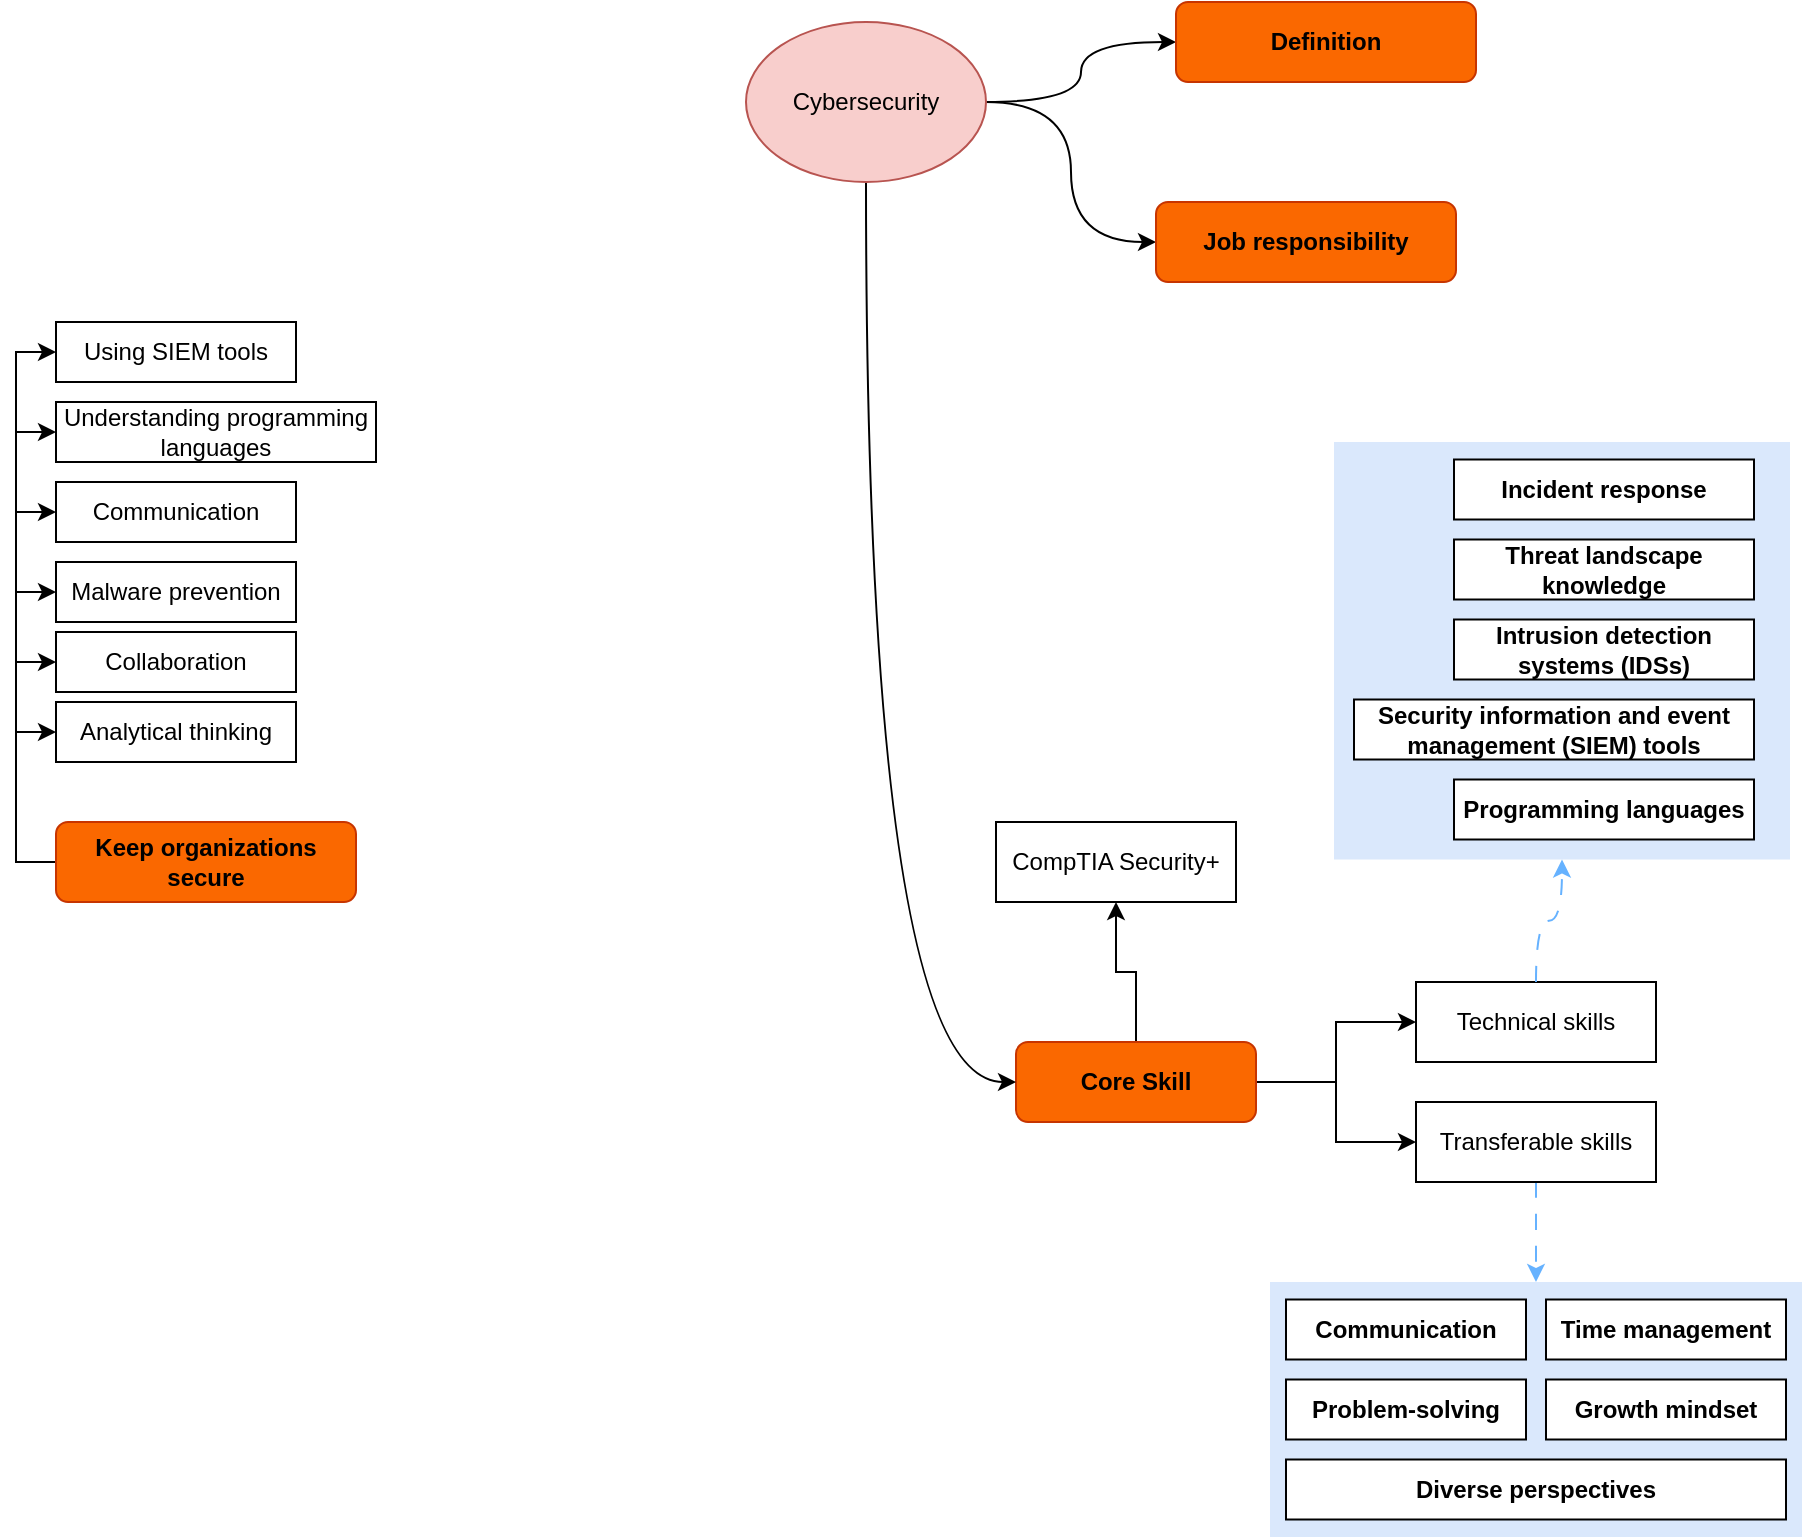 <mxfile version="24.4.10" type="github">
  <diagram name="Page-1" id="br9i2XQCMFadmgih-ce4">
    <mxGraphModel dx="1763" dy="484" grid="1" gridSize="10" guides="1" tooltips="1" connect="1" arrows="1" fold="1" page="1" pageScale="1" pageWidth="850" pageHeight="1100" math="0" shadow="0">
      <root>
        <mxCell id="0" />
        <mxCell id="1" parent="0" />
        <mxCell id="264VTFjCGmdhycWwTqiz-26" value="" style="group" vertex="1" connectable="0" parent="1">
          <mxGeometry x="609" y="540" width="226" height="200" as="geometry" />
        </mxCell>
        <mxCell id="264VTFjCGmdhycWwTqiz-27" value="" style="group" vertex="1" connectable="0" parent="264VTFjCGmdhycWwTqiz-26">
          <mxGeometry y="-10" width="228" height="208.75" as="geometry" />
        </mxCell>
        <mxCell id="264VTFjCGmdhycWwTqiz-25" value="" style="rounded=0;whiteSpace=wrap;html=1;fillColor=#dae8fc;strokeColor=none;" vertex="1" parent="264VTFjCGmdhycWwTqiz-27">
          <mxGeometry width="228" height="208.75" as="geometry" />
        </mxCell>
        <mxCell id="264VTFjCGmdhycWwTqiz-19" value="&lt;span&gt;&lt;strong&gt;&lt;span&gt;Programming languages&lt;/span&gt;&lt;/strong&gt;&lt;/span&gt;" style="whiteSpace=wrap;html=1;rounded=0;" vertex="1" parent="264VTFjCGmdhycWwTqiz-27">
          <mxGeometry x="60" y="168.75" width="150" height="30" as="geometry" />
        </mxCell>
        <mxCell id="264VTFjCGmdhycWwTqiz-20" value="&lt;span&gt;&lt;strong&gt;&lt;span&gt;Security information and event management (SIEM) tools&lt;/span&gt;&lt;/strong&gt;&lt;/span&gt;" style="whiteSpace=wrap;html=1;rounded=0;" vertex="1" parent="264VTFjCGmdhycWwTqiz-27">
          <mxGeometry x="10" y="128.75" width="200" height="30" as="geometry" />
        </mxCell>
        <mxCell id="264VTFjCGmdhycWwTqiz-21" value="&lt;span&gt;&lt;strong&gt;&lt;span&gt;Intrusion detection systems (IDSs)&lt;/span&gt;&lt;/strong&gt;&lt;/span&gt;" style="whiteSpace=wrap;html=1;rounded=0;" vertex="1" parent="264VTFjCGmdhycWwTqiz-27">
          <mxGeometry x="60" y="88.75" width="150" height="30" as="geometry" />
        </mxCell>
        <mxCell id="264VTFjCGmdhycWwTqiz-22" value="&lt;span&gt;&lt;strong&gt;&lt;span&gt;Threat landscape knowledge&lt;/span&gt;&lt;/strong&gt;&lt;/span&gt;" style="whiteSpace=wrap;html=1;rounded=0;" vertex="1" parent="264VTFjCGmdhycWwTqiz-27">
          <mxGeometry x="60" y="48.75" width="150" height="30" as="geometry" />
        </mxCell>
        <mxCell id="264VTFjCGmdhycWwTqiz-23" value="&lt;span&gt;&lt;strong&gt;&lt;span&gt;Incident response&lt;/span&gt;&lt;/strong&gt;&lt;/span&gt;" style="whiteSpace=wrap;html=1;rounded=0;" vertex="1" parent="264VTFjCGmdhycWwTqiz-27">
          <mxGeometry x="60" y="8.75" width="150" height="30" as="geometry" />
        </mxCell>
        <mxCell id="264VTFjCGmdhycWwTqiz-4" value="" style="edgeStyle=orthogonalEdgeStyle;rounded=0;orthogonalLoop=1;jettySize=auto;html=1;" edge="1" parent="1" source="264VTFjCGmdhycWwTqiz-1" target="264VTFjCGmdhycWwTqiz-3">
          <mxGeometry relative="1" as="geometry" />
        </mxCell>
        <mxCell id="264VTFjCGmdhycWwTqiz-18" style="edgeStyle=orthogonalEdgeStyle;rounded=0;orthogonalLoop=1;jettySize=auto;html=1;entryX=0;entryY=0.5;entryDx=0;entryDy=0;" edge="1" parent="1" source="264VTFjCGmdhycWwTqiz-1" target="264VTFjCGmdhycWwTqiz-17">
          <mxGeometry relative="1" as="geometry" />
        </mxCell>
        <mxCell id="264VTFjCGmdhycWwTqiz-29" style="edgeStyle=orthogonalEdgeStyle;rounded=0;orthogonalLoop=1;jettySize=auto;html=1;entryX=0.5;entryY=1;entryDx=0;entryDy=0;" edge="1" parent="1" source="264VTFjCGmdhycWwTqiz-1" target="264VTFjCGmdhycWwTqiz-28">
          <mxGeometry relative="1" as="geometry" />
        </mxCell>
        <mxCell id="264VTFjCGmdhycWwTqiz-1" value="Core Skill" style="rounded=1;whiteSpace=wrap;html=1;fontStyle=1;fillColor=#fa6800;fontColor=#000000;strokeColor=#C73500;" vertex="1" parent="1">
          <mxGeometry x="450" y="830" width="120" height="40" as="geometry" />
        </mxCell>
        <mxCell id="264VTFjCGmdhycWwTqiz-14" style="edgeStyle=orthogonalEdgeStyle;rounded=0;orthogonalLoop=1;jettySize=auto;html=1;entryX=0.5;entryY=0;entryDx=0;entryDy=0;curved=1;strokeColor=#66B2FF;dashed=1;dashPattern=8 8;" edge="1" parent="1" source="264VTFjCGmdhycWwTqiz-3" target="264VTFjCGmdhycWwTqiz-11">
          <mxGeometry relative="1" as="geometry" />
        </mxCell>
        <mxCell id="264VTFjCGmdhycWwTqiz-3" value="Transferable skills" style="rounded=0;whiteSpace=wrap;html=1;" vertex="1" parent="1">
          <mxGeometry x="650" y="860" width="120" height="40" as="geometry" />
        </mxCell>
        <mxCell id="264VTFjCGmdhycWwTqiz-15" value="" style="group" vertex="1" connectable="0" parent="1">
          <mxGeometry x="577" y="950" width="266" height="127.5" as="geometry" />
        </mxCell>
        <mxCell id="264VTFjCGmdhycWwTqiz-11" value="" style="rounded=0;whiteSpace=wrap;html=1;fillColor=#dae8fc;strokeColor=none;" vertex="1" parent="264VTFjCGmdhycWwTqiz-15">
          <mxGeometry width="266" height="127.5" as="geometry" />
        </mxCell>
        <mxCell id="264VTFjCGmdhycWwTqiz-12" value="" style="group" vertex="1" connectable="0" parent="264VTFjCGmdhycWwTqiz-15">
          <mxGeometry x="8" y="8.75" width="250" height="110" as="geometry" />
        </mxCell>
        <mxCell id="264VTFjCGmdhycWwTqiz-5" value="&lt;span&gt;&lt;strong&gt;&lt;span&gt;Communication&lt;/span&gt;&lt;/strong&gt;&lt;/span&gt;" style="whiteSpace=wrap;html=1;rounded=0;" vertex="1" parent="264VTFjCGmdhycWwTqiz-12">
          <mxGeometry width="120" height="30" as="geometry" />
        </mxCell>
        <mxCell id="264VTFjCGmdhycWwTqiz-7" value="&lt;span&gt;&lt;strong&gt;&lt;span&gt;Problem-solving&lt;/span&gt;&lt;/strong&gt;&lt;/span&gt;" style="whiteSpace=wrap;html=1;rounded=0;" vertex="1" parent="264VTFjCGmdhycWwTqiz-12">
          <mxGeometry y="40" width="120" height="30" as="geometry" />
        </mxCell>
        <mxCell id="264VTFjCGmdhycWwTqiz-8" value="&lt;span&gt;&lt;strong&gt;&lt;span&gt;Time management&lt;/span&gt;&lt;/strong&gt;&lt;/span&gt;" style="whiteSpace=wrap;html=1;rounded=0;" vertex="1" parent="264VTFjCGmdhycWwTqiz-12">
          <mxGeometry x="130" width="120" height="30" as="geometry" />
        </mxCell>
        <mxCell id="264VTFjCGmdhycWwTqiz-9" value="&lt;span&gt;&lt;strong&gt;&lt;span&gt;Growth mindset&lt;/span&gt;&lt;/strong&gt;&lt;/span&gt;" style="whiteSpace=wrap;html=1;rounded=0;" vertex="1" parent="264VTFjCGmdhycWwTqiz-12">
          <mxGeometry x="130" y="40" width="120" height="30" as="geometry" />
        </mxCell>
        <mxCell id="264VTFjCGmdhycWwTqiz-10" value="&lt;span&gt;&lt;strong&gt;&lt;span&gt;Diverse perspectives&lt;/span&gt;&lt;/strong&gt;&lt;/span&gt;" style="whiteSpace=wrap;html=1;rounded=0;" vertex="1" parent="264VTFjCGmdhycWwTqiz-12">
          <mxGeometry y="80" width="250" height="30" as="geometry" />
        </mxCell>
        <mxCell id="264VTFjCGmdhycWwTqiz-17" value="Technical skills" style="rounded=0;whiteSpace=wrap;html=1;" vertex="1" parent="1">
          <mxGeometry x="650" y="800" width="120" height="40" as="geometry" />
        </mxCell>
        <mxCell id="264VTFjCGmdhycWwTqiz-24" style="edgeStyle=orthogonalEdgeStyle;rounded=0;orthogonalLoop=1;jettySize=auto;html=1;entryX=0.5;entryY=1;entryDx=0;entryDy=0;curved=1;strokeColor=#66B2FF;dashed=1;dashPattern=8 8;exitX=0.5;exitY=0;exitDx=0;exitDy=0;" edge="1" parent="1" source="264VTFjCGmdhycWwTqiz-17" target="264VTFjCGmdhycWwTqiz-25">
          <mxGeometry relative="1" as="geometry">
            <mxPoint x="720" y="910" as="sourcePoint" />
            <mxPoint x="720" y="960" as="targetPoint" />
          </mxGeometry>
        </mxCell>
        <mxCell id="264VTFjCGmdhycWwTqiz-28" value="CompTIA Security+" style="rounded=0;whiteSpace=wrap;html=1;" vertex="1" parent="1">
          <mxGeometry x="440" y="720" width="120" height="40" as="geometry" />
        </mxCell>
        <mxCell id="264VTFjCGmdhycWwTqiz-34" value="" style="edgeStyle=orthogonalEdgeStyle;rounded=0;orthogonalLoop=1;jettySize=auto;html=1;entryX=0;entryY=0.5;entryDx=0;entryDy=0;exitX=0;exitY=0.5;exitDx=0;exitDy=0;" edge="1" parent="1" source="264VTFjCGmdhycWwTqiz-31" target="264VTFjCGmdhycWwTqiz-35">
          <mxGeometry relative="1" as="geometry">
            <mxPoint x="-50" y="660" as="targetPoint" />
          </mxGeometry>
        </mxCell>
        <mxCell id="264VTFjCGmdhycWwTqiz-47" style="edgeStyle=orthogonalEdgeStyle;rounded=0;orthogonalLoop=1;jettySize=auto;html=1;exitX=0;exitY=0.5;exitDx=0;exitDy=0;entryX=0;entryY=0.5;entryDx=0;entryDy=0;" edge="1" parent="1" source="264VTFjCGmdhycWwTqiz-31" target="264VTFjCGmdhycWwTqiz-36">
          <mxGeometry relative="1" as="geometry" />
        </mxCell>
        <mxCell id="264VTFjCGmdhycWwTqiz-48" style="edgeStyle=orthogonalEdgeStyle;rounded=0;orthogonalLoop=1;jettySize=auto;html=1;exitX=0;exitY=0.5;exitDx=0;exitDy=0;entryX=0;entryY=0.5;entryDx=0;entryDy=0;" edge="1" parent="1" source="264VTFjCGmdhycWwTqiz-31" target="264VTFjCGmdhycWwTqiz-38">
          <mxGeometry relative="1" as="geometry" />
        </mxCell>
        <mxCell id="264VTFjCGmdhycWwTqiz-49" style="edgeStyle=orthogonalEdgeStyle;rounded=0;orthogonalLoop=1;jettySize=auto;html=1;exitX=0;exitY=0.5;exitDx=0;exitDy=0;entryX=0;entryY=0.5;entryDx=0;entryDy=0;" edge="1" parent="1" source="264VTFjCGmdhycWwTqiz-31" target="264VTFjCGmdhycWwTqiz-40">
          <mxGeometry relative="1" as="geometry" />
        </mxCell>
        <mxCell id="264VTFjCGmdhycWwTqiz-50" style="edgeStyle=orthogonalEdgeStyle;rounded=0;orthogonalLoop=1;jettySize=auto;html=1;exitX=0;exitY=0.5;exitDx=0;exitDy=0;entryX=0;entryY=0.5;entryDx=0;entryDy=0;" edge="1" parent="1" source="264VTFjCGmdhycWwTqiz-31" target="264VTFjCGmdhycWwTqiz-43">
          <mxGeometry relative="1" as="geometry" />
        </mxCell>
        <mxCell id="264VTFjCGmdhycWwTqiz-51" style="edgeStyle=orthogonalEdgeStyle;rounded=0;orthogonalLoop=1;jettySize=auto;html=1;exitX=0;exitY=0.5;exitDx=0;exitDy=0;entryX=0;entryY=0.5;entryDx=0;entryDy=0;" edge="1" parent="1" source="264VTFjCGmdhycWwTqiz-31" target="264VTFjCGmdhycWwTqiz-45">
          <mxGeometry relative="1" as="geometry" />
        </mxCell>
        <mxCell id="264VTFjCGmdhycWwTqiz-31" value="Keep organizations secure" style="rounded=1;whiteSpace=wrap;html=1;fontStyle=1;fillColor=#fa6800;fontColor=#000000;strokeColor=#C73500;" vertex="1" parent="1">
          <mxGeometry x="-30" y="720" width="150" height="40" as="geometry" />
        </mxCell>
        <mxCell id="264VTFjCGmdhycWwTqiz-35" value="&lt;h6 style=&quot;font-size: 9px;&quot;&gt;&lt;font style=&quot;font-size: 12px;&quot;&gt;&lt;span style=&quot;font-weight: normal;&quot;&gt;Analytical thinking&lt;/span&gt;&lt;/font&gt;&lt;/h6&gt;" style="rounded=0;whiteSpace=wrap;html=1;fontStyle=1" vertex="1" parent="1">
          <mxGeometry x="-30" y="660" width="120" height="30" as="geometry" />
        </mxCell>
        <mxCell id="264VTFjCGmdhycWwTqiz-36" value="Collaboration" style="rounded=0;whiteSpace=wrap;html=1;" vertex="1" parent="1">
          <mxGeometry x="-30" y="625" width="120" height="30" as="geometry" />
        </mxCell>
        <mxCell id="264VTFjCGmdhycWwTqiz-38" value="Malware prevention" style="rounded=0;whiteSpace=wrap;html=1;" vertex="1" parent="1">
          <mxGeometry x="-30" y="590" width="120" height="30" as="geometry" />
        </mxCell>
        <mxCell id="264VTFjCGmdhycWwTqiz-40" value="Communication" style="rounded=0;whiteSpace=wrap;html=1;" vertex="1" parent="1">
          <mxGeometry x="-30" y="550" width="120" height="30" as="geometry" />
        </mxCell>
        <mxCell id="264VTFjCGmdhycWwTqiz-43" value="Understanding programming languages" style="rounded=0;whiteSpace=wrap;html=1;" vertex="1" parent="1">
          <mxGeometry x="-30" y="510" width="160" height="30" as="geometry" />
        </mxCell>
        <mxCell id="264VTFjCGmdhycWwTqiz-45" value="Using SIEM tools" style="rounded=0;whiteSpace=wrap;html=1;" vertex="1" parent="1">
          <mxGeometry x="-30" y="470" width="120" height="30" as="geometry" />
        </mxCell>
        <mxCell id="264VTFjCGmdhycWwTqiz-55" style="edgeStyle=orthogonalEdgeStyle;rounded=0;orthogonalLoop=1;jettySize=auto;html=1;entryX=0;entryY=0.5;entryDx=0;entryDy=0;curved=1;" edge="1" parent="1" source="264VTFjCGmdhycWwTqiz-52" target="264VTFjCGmdhycWwTqiz-53">
          <mxGeometry relative="1" as="geometry" />
        </mxCell>
        <mxCell id="264VTFjCGmdhycWwTqiz-56" style="edgeStyle=orthogonalEdgeStyle;rounded=0;orthogonalLoop=1;jettySize=auto;html=1;entryX=0;entryY=0.5;entryDx=0;entryDy=0;curved=1;" edge="1" parent="1" source="264VTFjCGmdhycWwTqiz-52" target="264VTFjCGmdhycWwTqiz-54">
          <mxGeometry relative="1" as="geometry" />
        </mxCell>
        <mxCell id="264VTFjCGmdhycWwTqiz-57" style="edgeStyle=orthogonalEdgeStyle;rounded=0;orthogonalLoop=1;jettySize=auto;html=1;entryX=0;entryY=0.5;entryDx=0;entryDy=0;curved=1;exitX=0.5;exitY=1;exitDx=0;exitDy=0;" edge="1" parent="1" source="264VTFjCGmdhycWwTqiz-52" target="264VTFjCGmdhycWwTqiz-1">
          <mxGeometry relative="1" as="geometry" />
        </mxCell>
        <mxCell id="264VTFjCGmdhycWwTqiz-52" value="Cybersecurity" style="ellipse;whiteSpace=wrap;html=1;fillColor=#f8cecc;strokeColor=#b85450;" vertex="1" parent="1">
          <mxGeometry x="315" y="320" width="120" height="80" as="geometry" />
        </mxCell>
        <mxCell id="264VTFjCGmdhycWwTqiz-53" value="Definition" style="rounded=1;whiteSpace=wrap;html=1;fontStyle=1;fillColor=#fa6800;fontColor=#000000;strokeColor=#C73500;" vertex="1" parent="1">
          <mxGeometry x="530" y="310" width="150" height="40" as="geometry" />
        </mxCell>
        <mxCell id="264VTFjCGmdhycWwTqiz-54" value="Job responsibility" style="rounded=1;whiteSpace=wrap;html=1;fontStyle=1;fillColor=#fa6800;fontColor=#000000;strokeColor=#C73500;" vertex="1" parent="1">
          <mxGeometry x="520" y="410" width="150" height="40" as="geometry" />
        </mxCell>
      </root>
    </mxGraphModel>
  </diagram>
</mxfile>
